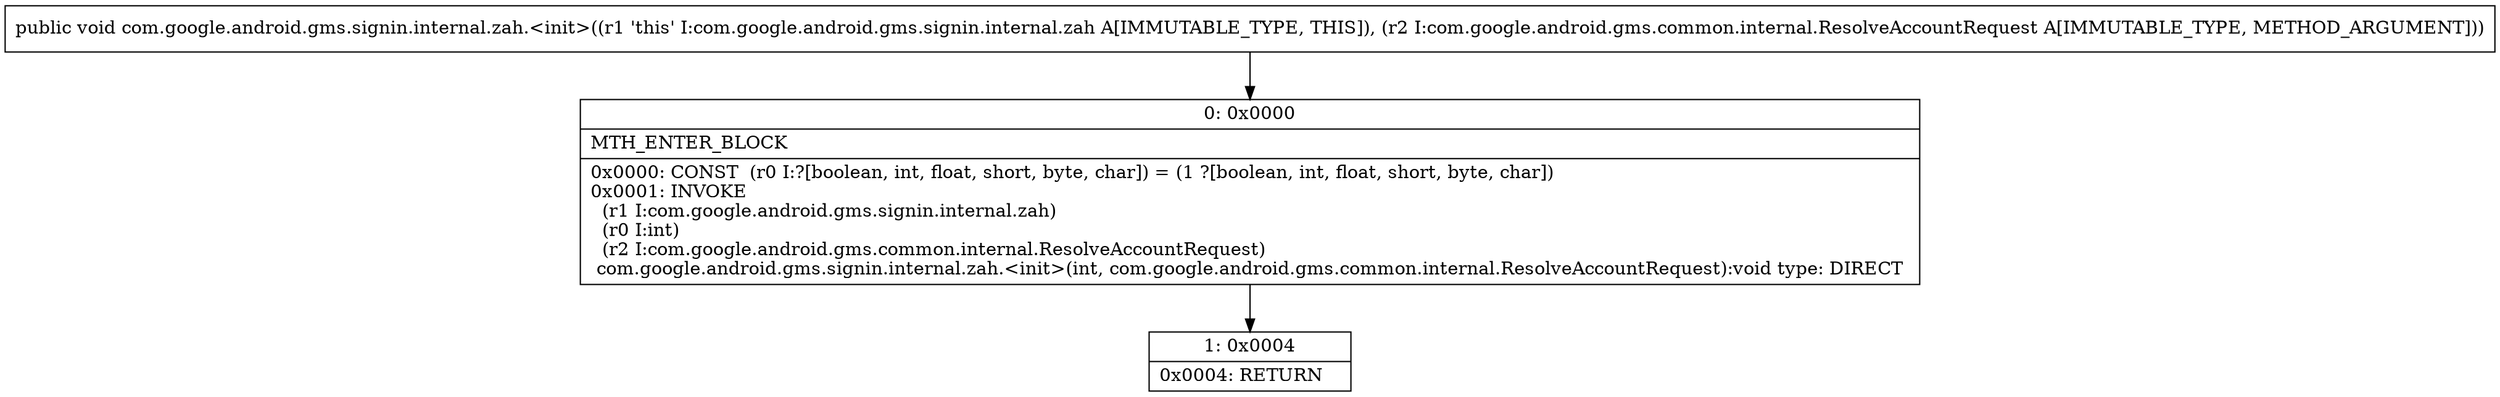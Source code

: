 digraph "CFG forcom.google.android.gms.signin.internal.zah.\<init\>(Lcom\/google\/android\/gms\/common\/internal\/ResolveAccountRequest;)V" {
Node_0 [shape=record,label="{0\:\ 0x0000|MTH_ENTER_BLOCK\l|0x0000: CONST  (r0 I:?[boolean, int, float, short, byte, char]) = (1 ?[boolean, int, float, short, byte, char]) \l0x0001: INVOKE  \l  (r1 I:com.google.android.gms.signin.internal.zah)\l  (r0 I:int)\l  (r2 I:com.google.android.gms.common.internal.ResolveAccountRequest)\l com.google.android.gms.signin.internal.zah.\<init\>(int, com.google.android.gms.common.internal.ResolveAccountRequest):void type: DIRECT \l}"];
Node_1 [shape=record,label="{1\:\ 0x0004|0x0004: RETURN   \l}"];
MethodNode[shape=record,label="{public void com.google.android.gms.signin.internal.zah.\<init\>((r1 'this' I:com.google.android.gms.signin.internal.zah A[IMMUTABLE_TYPE, THIS]), (r2 I:com.google.android.gms.common.internal.ResolveAccountRequest A[IMMUTABLE_TYPE, METHOD_ARGUMENT])) }"];
MethodNode -> Node_0;
Node_0 -> Node_1;
}

